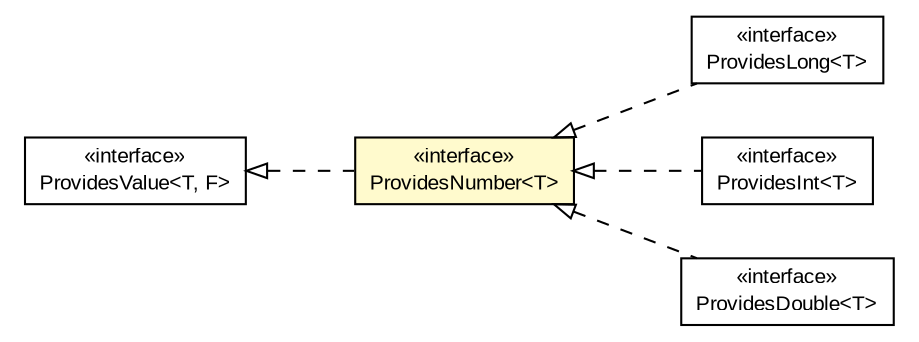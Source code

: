 #!/usr/local/bin/dot
#
# Class diagram 
# Generated by UMLGraph version R5_6-24-gf6e263 (http://www.umlgraph.org/)
#

digraph G {
	edge [fontname="arial",fontsize=10,labelfontname="arial",labelfontsize=10];
	node [fontname="arial",fontsize=10,shape=plaintext];
	nodesep=0.25;
	ranksep=0.5;
	rankdir=LR;
	// org.turbogwt.mvp.databind.client.property.ProvidesValue<T, F>
	c1489 [label=<<table title="org.turbogwt.mvp.databind.client.property.ProvidesValue" border="0" cellborder="1" cellspacing="0" cellpadding="2" port="p" href="./ProvidesValue.html">
		<tr><td><table border="0" cellspacing="0" cellpadding="1">
<tr><td align="center" balign="center"> &#171;interface&#187; </td></tr>
<tr><td align="center" balign="center"> ProvidesValue&lt;T, F&gt; </td></tr>
		</table></td></tr>
		</table>>, URL="./ProvidesValue.html", fontname="arial", fontcolor="black", fontsize=10.0];
	// org.turbogwt.mvp.databind.client.property.ProvidesNumber<T>
	c1491 [label=<<table title="org.turbogwt.mvp.databind.client.property.ProvidesNumber" border="0" cellborder="1" cellspacing="0" cellpadding="2" port="p" bgcolor="lemonChiffon" href="./ProvidesNumber.html">
		<tr><td><table border="0" cellspacing="0" cellpadding="1">
<tr><td align="center" balign="center"> &#171;interface&#187; </td></tr>
<tr><td align="center" balign="center"> ProvidesNumber&lt;T&gt; </td></tr>
		</table></td></tr>
		</table>>, URL="./ProvidesNumber.html", fontname="arial", fontcolor="black", fontsize=10.0];
	// org.turbogwt.mvp.databind.client.property.ProvidesLong<T>
	c1492 [label=<<table title="org.turbogwt.mvp.databind.client.property.ProvidesLong" border="0" cellborder="1" cellspacing="0" cellpadding="2" port="p" href="./ProvidesLong.html">
		<tr><td><table border="0" cellspacing="0" cellpadding="1">
<tr><td align="center" balign="center"> &#171;interface&#187; </td></tr>
<tr><td align="center" balign="center"> ProvidesLong&lt;T&gt; </td></tr>
		</table></td></tr>
		</table>>, URL="./ProvidesLong.html", fontname="arial", fontcolor="black", fontsize=10.0];
	// org.turbogwt.mvp.databind.client.property.ProvidesInt<T>
	c1493 [label=<<table title="org.turbogwt.mvp.databind.client.property.ProvidesInt" border="0" cellborder="1" cellspacing="0" cellpadding="2" port="p" href="./ProvidesInt.html">
		<tr><td><table border="0" cellspacing="0" cellpadding="1">
<tr><td align="center" balign="center"> &#171;interface&#187; </td></tr>
<tr><td align="center" balign="center"> ProvidesInt&lt;T&gt; </td></tr>
		</table></td></tr>
		</table>>, URL="./ProvidesInt.html", fontname="arial", fontcolor="black", fontsize=10.0];
	// org.turbogwt.mvp.databind.client.property.ProvidesDouble<T>
	c1494 [label=<<table title="org.turbogwt.mvp.databind.client.property.ProvidesDouble" border="0" cellborder="1" cellspacing="0" cellpadding="2" port="p" href="./ProvidesDouble.html">
		<tr><td><table border="0" cellspacing="0" cellpadding="1">
<tr><td align="center" balign="center"> &#171;interface&#187; </td></tr>
<tr><td align="center" balign="center"> ProvidesDouble&lt;T&gt; </td></tr>
		</table></td></tr>
		</table>>, URL="./ProvidesDouble.html", fontname="arial", fontcolor="black", fontsize=10.0];
	//org.turbogwt.mvp.databind.client.property.ProvidesNumber<T> implements org.turbogwt.mvp.databind.client.property.ProvidesValue<T, F>
	c1489:p -> c1491:p [dir=back,arrowtail=empty,style=dashed];
	//org.turbogwt.mvp.databind.client.property.ProvidesLong<T> implements org.turbogwt.mvp.databind.client.property.ProvidesNumber<T>
	c1491:p -> c1492:p [dir=back,arrowtail=empty,style=dashed];
	//org.turbogwt.mvp.databind.client.property.ProvidesInt<T> implements org.turbogwt.mvp.databind.client.property.ProvidesNumber<T>
	c1491:p -> c1493:p [dir=back,arrowtail=empty,style=dashed];
	//org.turbogwt.mvp.databind.client.property.ProvidesDouble<T> implements org.turbogwt.mvp.databind.client.property.ProvidesNumber<T>
	c1491:p -> c1494:p [dir=back,arrowtail=empty,style=dashed];
}

